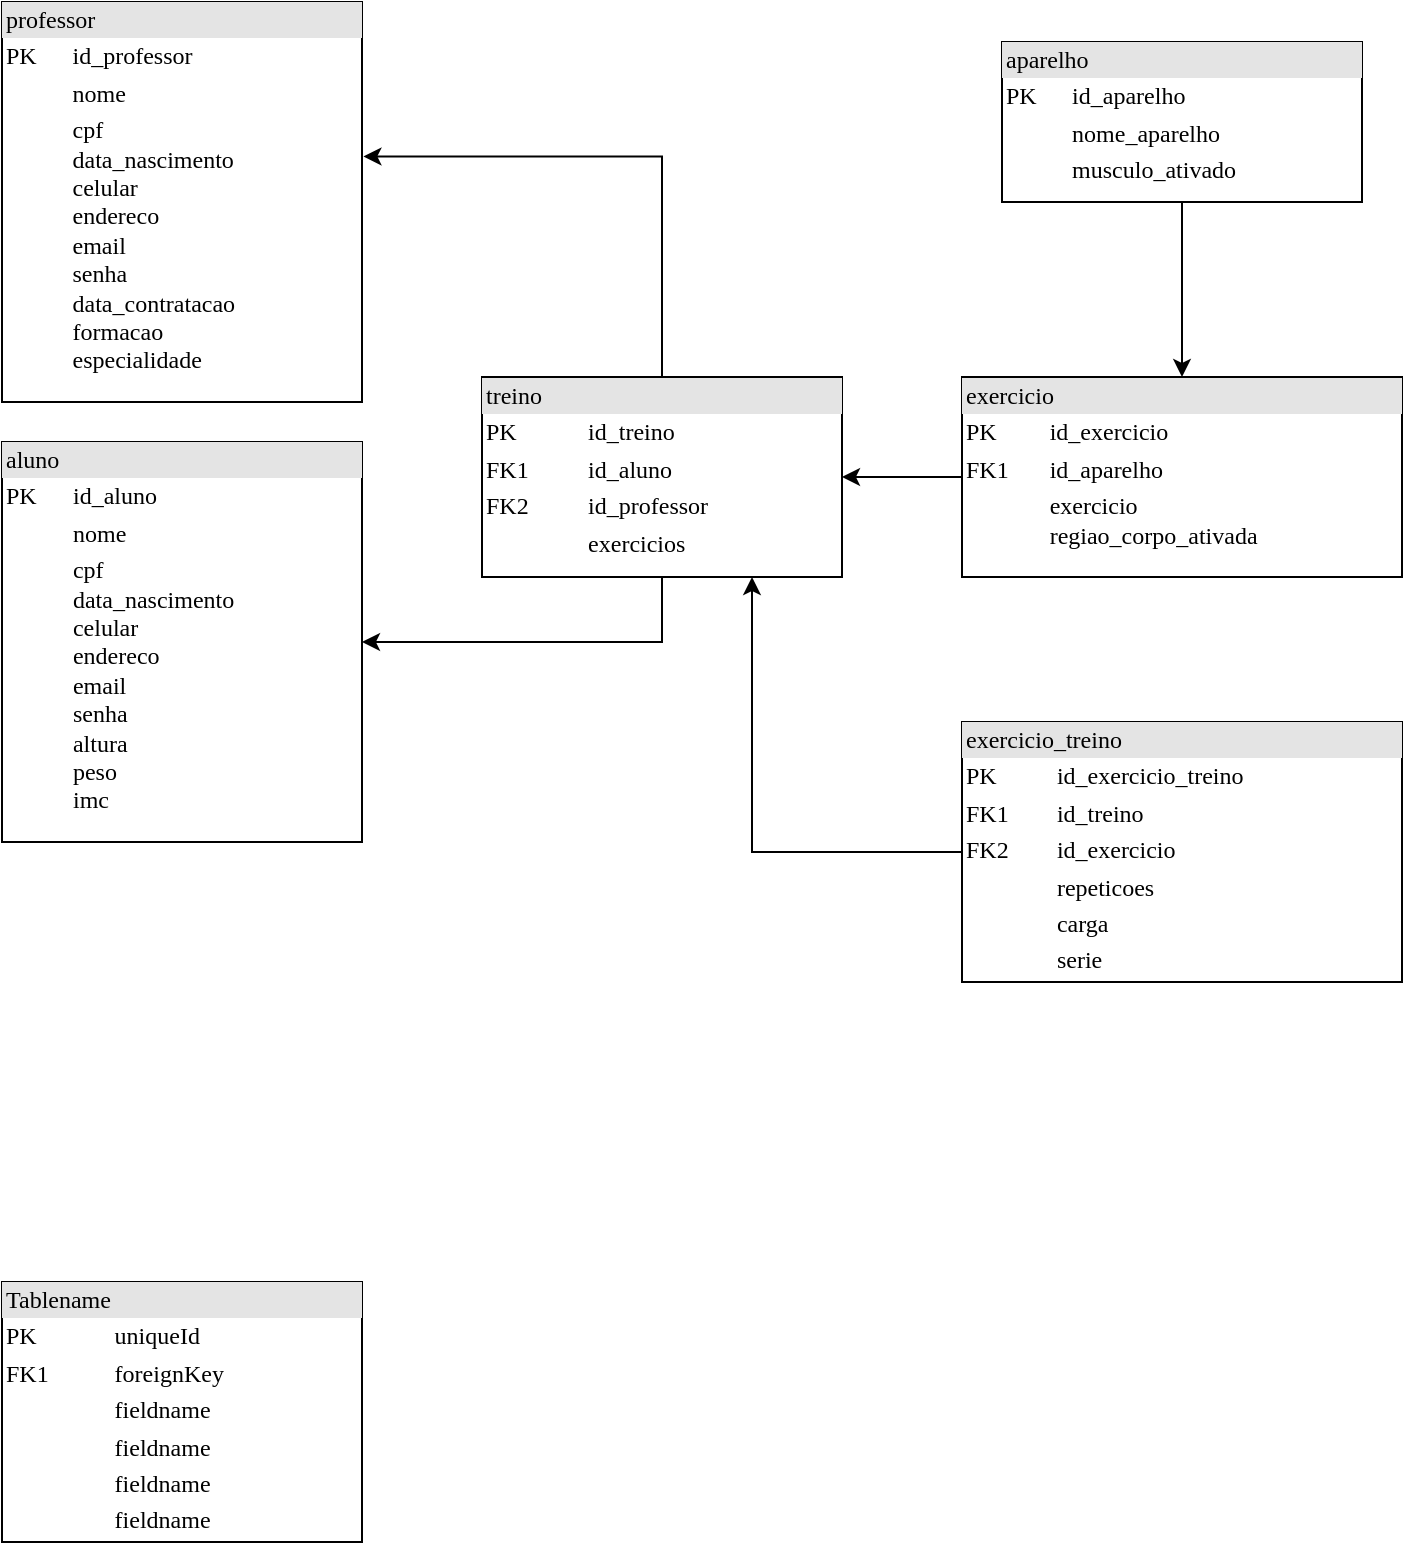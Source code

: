 <mxfile version="24.7.1" type="device">
  <diagram name="Page-1" id="2ca16b54-16f6-2749-3443-fa8db7711227">
    <mxGraphModel dx="1235" dy="614" grid="1" gridSize="10" guides="1" tooltips="1" connect="1" arrows="1" fold="1" page="1" pageScale="1" pageWidth="1100" pageHeight="850" background="none" math="0" shadow="0">
      <root>
        <mxCell id="0" />
        <mxCell id="1" parent="0" />
        <mxCell id="2ed32ef02a7f4228-1" value="&lt;div style=&quot;box-sizing:border-box;width:100%;background:#e4e4e4;padding:2px;&quot;&gt;professor&lt;/div&gt;&lt;table style=&quot;width:100%;font-size:1em;&quot; cellpadding=&quot;2&quot; cellspacing=&quot;0&quot;&gt;&lt;tbody&gt;&lt;tr&gt;&lt;td&gt;PK&lt;/td&gt;&lt;td&gt;id_professor&lt;br&gt;&lt;/td&gt;&lt;/tr&gt;&lt;tr&gt;&lt;td&gt;&lt;/td&gt;&lt;td&gt;nome&lt;/td&gt;&lt;/tr&gt;&lt;tr&gt;&lt;td&gt;&lt;/td&gt;&lt;td&gt;cpf&lt;br&gt;data_nascimento&lt;br&gt;celular&lt;br&gt;endereco&lt;br&gt;email&lt;br&gt;senha&lt;br&gt;data_contratacao&lt;br&gt;formacao&lt;br&gt;especialidade&lt;br&gt;&lt;/td&gt;&lt;/tr&gt;&lt;/tbody&gt;&lt;/table&gt;" style="verticalAlign=top;align=left;overflow=fill;html=1;rounded=0;shadow=0;comic=0;labelBackgroundColor=none;strokeWidth=1;fontFamily=Verdana;fontSize=12" parent="1" vertex="1">
          <mxGeometry x="110" y="40" width="180" height="200" as="geometry" />
        </mxCell>
        <mxCell id="2ed32ef02a7f4228-12" value="&lt;div style=&quot;box-sizing: border-box ; width: 100% ; background: #e4e4e4 ; padding: 2px&quot;&gt;Tablename&lt;/div&gt;&lt;table style=&quot;width: 100% ; font-size: 1em&quot; cellpadding=&quot;2&quot; cellspacing=&quot;0&quot;&gt;&lt;tbody&gt;&lt;tr&gt;&lt;td&gt;PK&lt;/td&gt;&lt;td&gt;uniqueId&lt;/td&gt;&lt;/tr&gt;&lt;tr&gt;&lt;td&gt;FK1&lt;/td&gt;&lt;td&gt;foreignKey&lt;/td&gt;&lt;/tr&gt;&lt;tr&gt;&lt;td&gt;&lt;/td&gt;&lt;td&gt;fieldname&lt;/td&gt;&lt;/tr&gt;&lt;tr&gt;&lt;td&gt;&lt;br&gt;&lt;/td&gt;&lt;td&gt;fieldname&lt;br&gt;&lt;/td&gt;&lt;/tr&gt;&lt;tr&gt;&lt;td&gt;&lt;br&gt;&lt;/td&gt;&lt;td&gt;fieldname&lt;br&gt;&lt;/td&gt;&lt;/tr&gt;&lt;tr&gt;&lt;td&gt;&lt;br&gt;&lt;/td&gt;&lt;td&gt;fieldname&lt;br&gt;&lt;/td&gt;&lt;/tr&gt;&lt;/tbody&gt;&lt;/table&gt;" style="verticalAlign=top;align=left;overflow=fill;html=1;rounded=0;shadow=0;comic=0;labelBackgroundColor=none;strokeWidth=1;fontFamily=Verdana;fontSize=12" parent="1" vertex="1">
          <mxGeometry x="110" y="680" width="180" height="130" as="geometry" />
        </mxCell>
        <mxCell id="N-9zaYaOPV6g2H9_QhUL-3" value="&lt;div style=&quot;box-sizing:border-box;width:100%;background:#e4e4e4;padding:2px;&quot;&gt;aluno&lt;/div&gt;&lt;table style=&quot;width:100%;font-size:1em;&quot; cellpadding=&quot;2&quot; cellspacing=&quot;0&quot;&gt;&lt;tbody&gt;&lt;tr&gt;&lt;td&gt;PK&lt;/td&gt;&lt;td&gt;id_aluno&lt;br&gt;&lt;/td&gt;&lt;/tr&gt;&lt;tr&gt;&lt;td&gt;&lt;/td&gt;&lt;td&gt;nome&lt;/td&gt;&lt;/tr&gt;&lt;tr&gt;&lt;td&gt;&lt;/td&gt;&lt;td&gt;cpf&lt;br&gt;data_nascimento&lt;br&gt;celular&lt;br&gt;endereco&lt;br&gt;email&lt;br&gt;senha&lt;br&gt;altura&lt;br&gt;peso&lt;br&gt;imc&lt;br&gt;&lt;/td&gt;&lt;/tr&gt;&lt;/tbody&gt;&lt;/table&gt;" style="verticalAlign=top;align=left;overflow=fill;html=1;rounded=0;shadow=0;comic=0;labelBackgroundColor=none;strokeWidth=1;fontFamily=Verdana;fontSize=12" vertex="1" parent="1">
          <mxGeometry x="110" y="260" width="180" height="200" as="geometry" />
        </mxCell>
        <mxCell id="N-9zaYaOPV6g2H9_QhUL-12" style="edgeStyle=orthogonalEdgeStyle;rounded=0;orthogonalLoop=1;jettySize=auto;html=1;entryX=0.5;entryY=0;entryDx=0;entryDy=0;" edge="1" parent="1" source="N-9zaYaOPV6g2H9_QhUL-4" target="N-9zaYaOPV6g2H9_QhUL-5">
          <mxGeometry relative="1" as="geometry" />
        </mxCell>
        <mxCell id="N-9zaYaOPV6g2H9_QhUL-4" value="&lt;div style=&quot;box-sizing:border-box;width:100%;background:#e4e4e4;padding:2px;&quot;&gt;aparelho&lt;/div&gt;&lt;table style=&quot;width:100%;font-size:1em;&quot; cellpadding=&quot;2&quot; cellspacing=&quot;0&quot;&gt;&lt;tbody&gt;&lt;tr&gt;&lt;td&gt;PK&lt;/td&gt;&lt;td&gt;id_aparelho&lt;br&gt;&lt;/td&gt;&lt;/tr&gt;&lt;tr&gt;&lt;td&gt;&lt;/td&gt;&lt;td&gt;nome_aparelho&lt;/td&gt;&lt;/tr&gt;&lt;tr&gt;&lt;td&gt;&lt;/td&gt;&lt;td&gt;musculo_ativado&lt;br&gt;&lt;/td&gt;&lt;/tr&gt;&lt;/tbody&gt;&lt;/table&gt;" style="verticalAlign=top;align=left;overflow=fill;html=1;rounded=0;shadow=0;comic=0;labelBackgroundColor=none;strokeWidth=1;fontFamily=Verdana;fontSize=12" vertex="1" parent="1">
          <mxGeometry x="610" y="60" width="180" height="80" as="geometry" />
        </mxCell>
        <mxCell id="N-9zaYaOPV6g2H9_QhUL-14" style="edgeStyle=orthogonalEdgeStyle;rounded=0;orthogonalLoop=1;jettySize=auto;html=1;entryX=1;entryY=0.5;entryDx=0;entryDy=0;" edge="1" parent="1" source="N-9zaYaOPV6g2H9_QhUL-5" target="N-9zaYaOPV6g2H9_QhUL-7">
          <mxGeometry relative="1" as="geometry" />
        </mxCell>
        <mxCell id="N-9zaYaOPV6g2H9_QhUL-5" value="&lt;div style=&quot;box-sizing:border-box;width:100%;background:#e4e4e4;padding:2px;&quot;&gt;exercicio&lt;/div&gt;&lt;table style=&quot;width:100%;font-size:1em;&quot; cellpadding=&quot;2&quot; cellspacing=&quot;0&quot;&gt;&lt;tbody&gt;&lt;tr&gt;&lt;td&gt;PK&lt;/td&gt;&lt;td&gt;id_exercicio&lt;br&gt;&lt;/td&gt;&lt;/tr&gt;&lt;tr&gt;&lt;td&gt;FK1&lt;/td&gt;&lt;td&gt;id_aparelho&lt;/td&gt;&lt;/tr&gt;&lt;tr&gt;&lt;td&gt;&lt;/td&gt;&lt;td&gt;exercicio&lt;br&gt;regiao_corpo_ativada&lt;/td&gt;&lt;/tr&gt;&lt;/tbody&gt;&lt;/table&gt;" style="verticalAlign=top;align=left;overflow=fill;html=1;rounded=0;shadow=0;comic=0;labelBackgroundColor=none;strokeWidth=1;fontFamily=Verdana;fontSize=12" vertex="1" parent="1">
          <mxGeometry x="590" y="227.5" width="220" height="100" as="geometry" />
        </mxCell>
        <mxCell id="N-9zaYaOPV6g2H9_QhUL-11" style="edgeStyle=orthogonalEdgeStyle;rounded=0;orthogonalLoop=1;jettySize=auto;html=1;exitX=0.5;exitY=1;exitDx=0;exitDy=0;" edge="1" parent="1" source="N-9zaYaOPV6g2H9_QhUL-7" target="N-9zaYaOPV6g2H9_QhUL-3">
          <mxGeometry relative="1" as="geometry" />
        </mxCell>
        <mxCell id="N-9zaYaOPV6g2H9_QhUL-7" value="&lt;div style=&quot;box-sizing:border-box;width:100%;background:#e4e4e4;padding:2px;&quot;&gt;treino&lt;/div&gt;&lt;table style=&quot;width:100%;font-size:1em;&quot; cellpadding=&quot;2&quot; cellspacing=&quot;0&quot;&gt;&lt;tbody&gt;&lt;tr&gt;&lt;td&gt;PK&lt;/td&gt;&lt;td&gt;id_treino&lt;br&gt;&lt;/td&gt;&lt;/tr&gt;&lt;tr&gt;&lt;td&gt;FK1&lt;/td&gt;&lt;td&gt;id_aluno&lt;/td&gt;&lt;/tr&gt;&lt;tr&gt;&lt;td&gt;FK2&lt;/td&gt;&lt;td&gt;id_professor&lt;br&gt;&lt;/td&gt;&lt;/tr&gt;&lt;tr&gt;&lt;td&gt;&lt;br&gt;&lt;/td&gt;&lt;td&gt;exercicios&lt;/td&gt;&lt;/tr&gt;&lt;tr&gt;&lt;td&gt;&lt;br&gt;&lt;/td&gt;&lt;td&gt;&lt;br&gt;&lt;/td&gt;&lt;/tr&gt;&lt;tr&gt;&lt;td&gt;&lt;br&gt;&lt;/td&gt;&lt;td&gt;&lt;br&gt;&lt;/td&gt;&lt;/tr&gt;&lt;tr&gt;&lt;td&gt;&lt;br&gt;&lt;/td&gt;&lt;td&gt;&lt;br&gt;&lt;/td&gt;&lt;/tr&gt;&lt;tr&gt;&lt;td&gt;&lt;br&gt;&lt;/td&gt;&lt;td&gt;&lt;br&gt;&lt;/td&gt;&lt;/tr&gt;&lt;tr&gt;&lt;td&gt;&lt;br&gt;&lt;/td&gt;&lt;td&gt;&lt;br&gt;&lt;/td&gt;&lt;/tr&gt;&lt;/tbody&gt;&lt;/table&gt;" style="verticalAlign=top;align=left;overflow=fill;html=1;rounded=0;shadow=0;comic=0;labelBackgroundColor=none;strokeWidth=1;fontFamily=Verdana;fontSize=12" vertex="1" parent="1">
          <mxGeometry x="350" y="227.5" width="180" height="100" as="geometry" />
        </mxCell>
        <mxCell id="N-9zaYaOPV6g2H9_QhUL-13" style="edgeStyle=orthogonalEdgeStyle;rounded=0;orthogonalLoop=1;jettySize=auto;html=1;entryX=0.75;entryY=1;entryDx=0;entryDy=0;" edge="1" parent="1" source="N-9zaYaOPV6g2H9_QhUL-9" target="N-9zaYaOPV6g2H9_QhUL-7">
          <mxGeometry relative="1" as="geometry" />
        </mxCell>
        <mxCell id="N-9zaYaOPV6g2H9_QhUL-9" value="&lt;div style=&quot;box-sizing: border-box ; width: 100% ; background: #e4e4e4 ; padding: 2px&quot;&gt;exercicio_treino&lt;/div&gt;&lt;table style=&quot;width: 100% ; font-size: 1em&quot; cellpadding=&quot;2&quot; cellspacing=&quot;0&quot;&gt;&lt;tbody&gt;&lt;tr&gt;&lt;td&gt;PK&lt;/td&gt;&lt;td&gt;id_exercicio_treino&lt;/td&gt;&lt;/tr&gt;&lt;tr&gt;&lt;td&gt;FK1&lt;/td&gt;&lt;td&gt;id_treino&lt;/td&gt;&lt;/tr&gt;&lt;tr&gt;&lt;td&gt;FK2&lt;/td&gt;&lt;td&gt;id_exercicio&lt;/td&gt;&lt;/tr&gt;&lt;tr&gt;&lt;td&gt;&lt;br&gt;&lt;/td&gt;&lt;td&gt;repeticoes&lt;br&gt;&lt;/td&gt;&lt;/tr&gt;&lt;tr&gt;&lt;td&gt;&lt;br&gt;&lt;/td&gt;&lt;td&gt;carga&lt;br&gt;&lt;/td&gt;&lt;/tr&gt;&lt;tr&gt;&lt;td&gt;&lt;br&gt;&lt;/td&gt;&lt;td&gt;serie&lt;br&gt;&lt;/td&gt;&lt;/tr&gt;&lt;/tbody&gt;&lt;/table&gt;" style="verticalAlign=top;align=left;overflow=fill;html=1;rounded=0;shadow=0;comic=0;labelBackgroundColor=none;strokeWidth=1;fontFamily=Verdana;fontSize=12" vertex="1" parent="1">
          <mxGeometry x="590" y="400" width="220" height="130" as="geometry" />
        </mxCell>
        <mxCell id="N-9zaYaOPV6g2H9_QhUL-10" style="edgeStyle=orthogonalEdgeStyle;rounded=0;orthogonalLoop=1;jettySize=auto;html=1;entryX=1.004;entryY=0.386;entryDx=0;entryDy=0;entryPerimeter=0;exitX=0.5;exitY=0;exitDx=0;exitDy=0;" edge="1" parent="1" source="N-9zaYaOPV6g2H9_QhUL-7" target="2ed32ef02a7f4228-1">
          <mxGeometry relative="1" as="geometry" />
        </mxCell>
      </root>
    </mxGraphModel>
  </diagram>
</mxfile>

